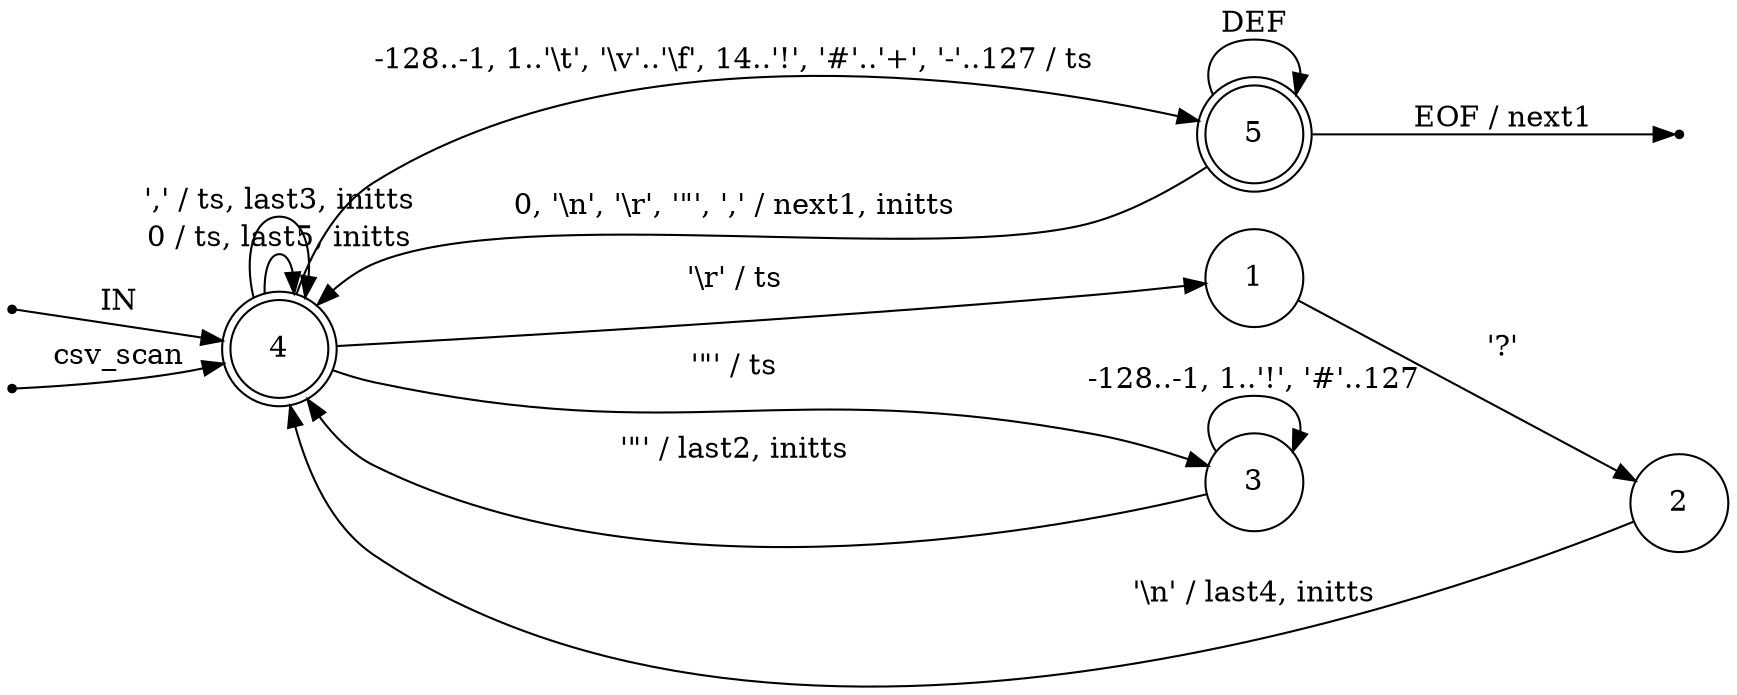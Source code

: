 digraph csv {
	rankdir=LR;
	node [ shape = point ];
	ENTRY;
	en_4;
	eof_5;
	node [ shape = circle, height = 0.2 ];
	node [ fixedsize = true, height = 0.65, shape = doublecircle ];
	4;
	5;
	node [ shape = circle ];
	1 -> 2 [ label = "'?'" ];
	2 -> 4 [ label = "'\\n' / last4, initts" ];
	3 -> 3 [ label = "-128..-1, 1..'!', '#'..127" ];
	3 -> 4 [ label = "'\"' / last2, initts" ];
	4 -> 5 [ label = "-128..-1, 1..'\\t', '\\v'..'\\f', 14..'!', '#'..'+', '-'..127 / ts" ];
	4 -> 4 [ label = "0 / ts, last5, initts" ];
	4 -> 1 [ label = "'\\r' / ts" ];
	4 -> 3 [ label = "'\"' / ts" ];
	4 -> 4 [ label = "',' / ts, last3, initts" ];
	5 -> 4 [ label = "0, '\\n', '\\r', '\"', ',' / next1, initts" ];
	5 -> 5 [ label = "DEF" ];
	ENTRY -> 4 [ label = "IN" ];
	en_4 -> 4 [ label = "csv_scan" ];
	5 -> eof_5 [ label = "EOF / next1" ];
}
